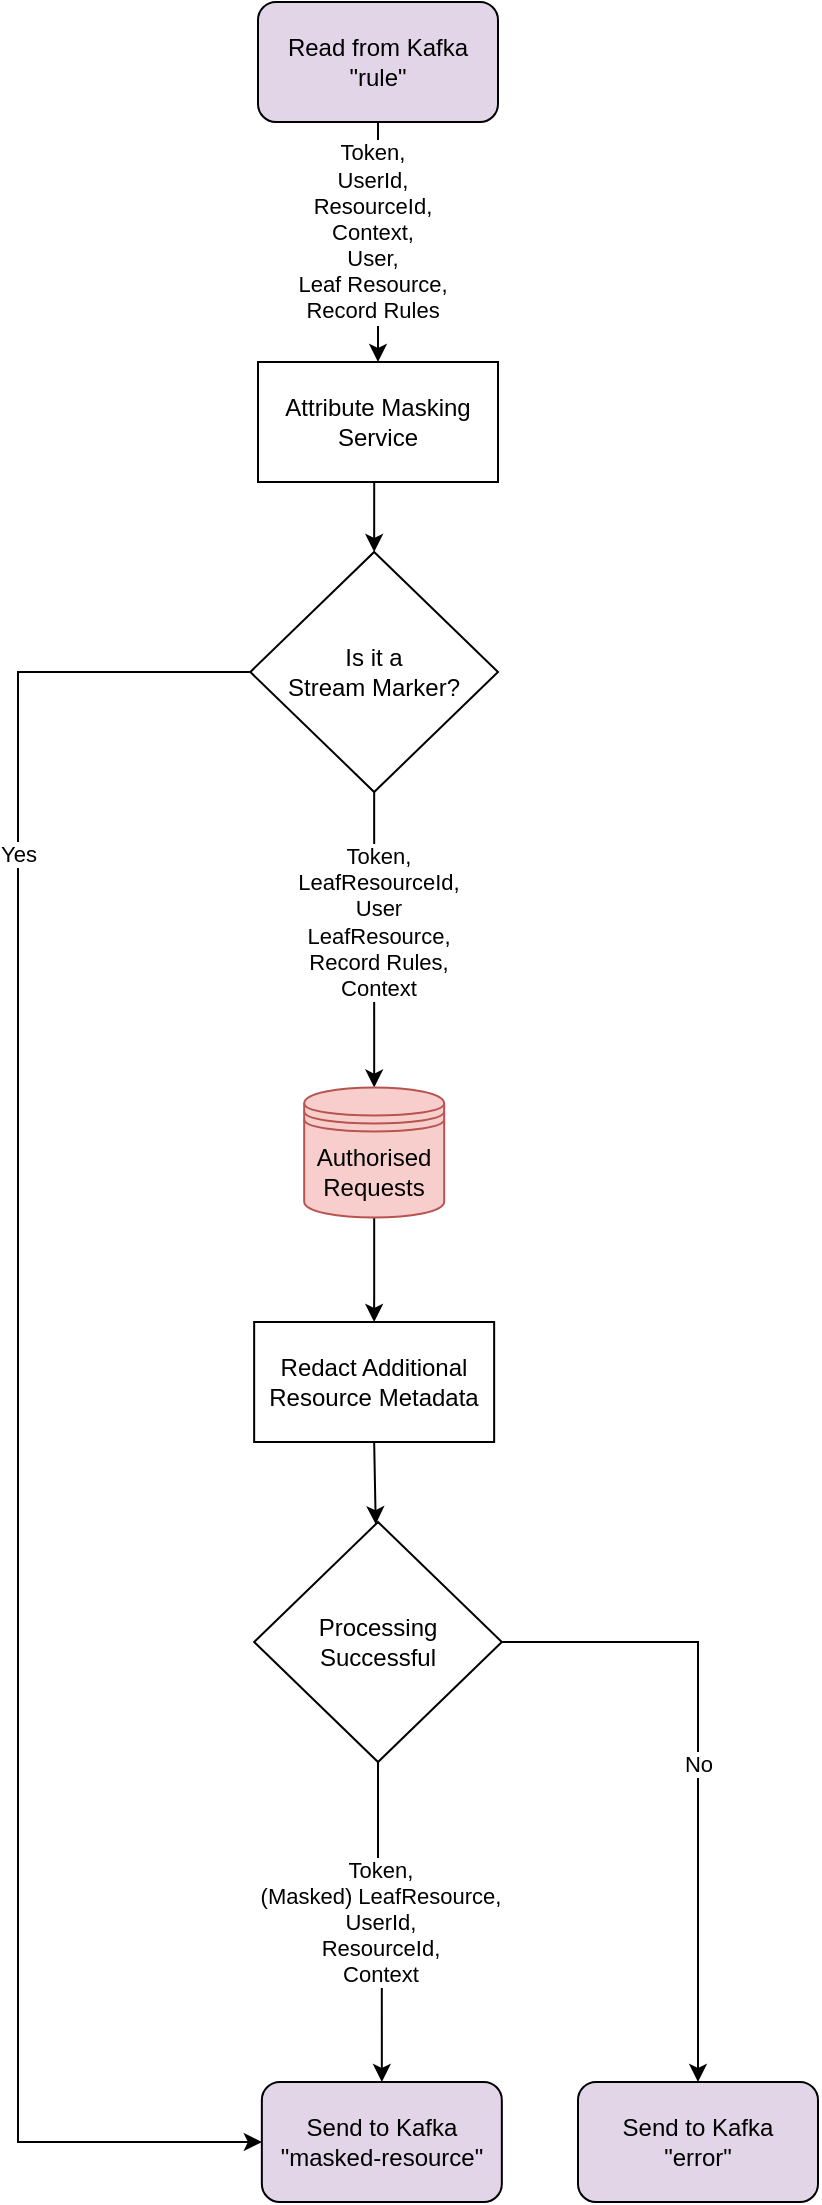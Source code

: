 <mxfile version="14.8.1" type="device"><diagram id="lWRe2f4_AiHqAnIAeXp1" name="Page-1"><mxGraphModel dx="2062" dy="1122" grid="1" gridSize="10" guides="1" tooltips="1" connect="1" arrows="1" fold="1" page="1" pageScale="1" pageWidth="827" pageHeight="1169" background="#ffffff" math="0" shadow="0"><root><mxCell id="0"/><mxCell id="1" parent="0"/><mxCell id="oZyTMZYtAXs1u3VE4Ej2-74" style="edgeStyle=orthogonalEdgeStyle;rounded=0;orthogonalLoop=1;jettySize=auto;html=1;exitX=0.5;exitY=1;exitDx=0;exitDy=0;entryX=0.5;entryY=0;entryDx=0;entryDy=0;" parent="1" source="oZyTMZYtAXs1u3VE4Ej2-63" target="oZyTMZYtAXs1u3VE4Ej2-73" edge="1"><mxGeometry relative="1" as="geometry"/></mxCell><mxCell id="oZyTMZYtAXs1u3VE4Ej2-63" value="Attribute Masking Service" style="rounded=0;whiteSpace=wrap;html=1;" parent="1" vertex="1"><mxGeometry x="220.0" y="540" width="120" height="60" as="geometry"/></mxCell><mxCell id="oZyTMZYtAXs1u3VE4Ej2-65" style="edgeStyle=orthogonalEdgeStyle;rounded=0;orthogonalLoop=1;jettySize=auto;html=1;exitX=0.5;exitY=1;exitDx=0;exitDy=0;entryX=0.5;entryY=0;entryDx=0;entryDy=0;" parent="1" source="oZyTMZYtAXs1u3VE4Ej2-64" target="oZyTMZYtAXs1u3VE4Ej2-63" edge="1"><mxGeometry relative="1" as="geometry"/></mxCell><mxCell id="emOmZ1jwaG1Uoyf71ebE-11" value="&lt;span style=&quot;font-family: &amp;#34;helvetica&amp;#34;&quot;&gt;Token,&lt;/span&gt;&lt;br style=&quot;font-family: &amp;#34;helvetica&amp;#34;&quot;&gt;&lt;span style=&quot;font-family: &amp;#34;helvetica&amp;#34;&quot;&gt;UserId,&lt;/span&gt;&lt;br style=&quot;font-family: &amp;#34;helvetica&amp;#34;&quot;&gt;&lt;span style=&quot;font-family: &amp;#34;helvetica&amp;#34;&quot;&gt;ResourceId,&lt;/span&gt;&lt;br style=&quot;font-family: &amp;#34;helvetica&amp;#34;&quot;&gt;&lt;span style=&quot;font-family: &amp;#34;helvetica&amp;#34;&quot;&gt;Context,&lt;/span&gt;&lt;br style=&quot;font-family: &amp;#34;helvetica&amp;#34;&quot;&gt;&lt;span style=&quot;font-family: &amp;#34;helvetica&amp;#34;&quot;&gt;User,&lt;/span&gt;&lt;br style=&quot;font-family: &amp;#34;helvetica&amp;#34;&quot;&gt;&lt;span style=&quot;font-family: &amp;#34;helvetica&amp;#34;&quot;&gt;Leaf Resource,&lt;br&gt;Record Rules&lt;br&gt;&lt;/span&gt;" style="edgeLabel;html=1;align=center;verticalAlign=middle;resizable=0;points=[];" parent="oZyTMZYtAXs1u3VE4Ej2-65" vertex="1" connectable="0"><mxGeometry x="-0.233" y="-3" relative="1" as="geometry"><mxPoint y="9" as="offset"/></mxGeometry></mxCell><mxCell id="oZyTMZYtAXs1u3VE4Ej2-64" value="&lt;div&gt;Read from Kafka&lt;/div&gt;&lt;div&gt;&quot;rule&quot;&lt;br&gt;&lt;/div&gt;" style="rounded=1;whiteSpace=wrap;html=1;fillColor=#E1D5E7;" parent="1" vertex="1"><mxGeometry x="220" y="360" width="120" height="60" as="geometry"/></mxCell><mxCell id="cmhVsMMkOoJrW_JN44RO-5" style="edgeStyle=orthogonalEdgeStyle;rounded=0;orthogonalLoop=1;jettySize=auto;html=1;exitX=0;exitY=0.5;exitDx=0;exitDy=0;entryX=0;entryY=0.5;entryDx=0;entryDy=0;" parent="1" source="oZyTMZYtAXs1u3VE4Ej2-73" target="oZyTMZYtAXs1u3VE4Ej2-76" edge="1"><mxGeometry relative="1" as="geometry"><Array as="points"><mxPoint x="100" y="695"/><mxPoint x="100" y="1430"/></Array></mxGeometry></mxCell><mxCell id="2" value="Yes" style="edgeLabel;html=1;align=center;verticalAlign=middle;resizable=0;points=[];" parent="cmhVsMMkOoJrW_JN44RO-5" vertex="1" connectable="0"><mxGeometry x="-0.726" y="73" relative="1" as="geometry"><mxPoint x="-73" y="73" as="offset"/></mxGeometry></mxCell><mxCell id="cmhVsMMkOoJrW_JN44RO-6" style="edgeStyle=orthogonalEdgeStyle;rounded=0;orthogonalLoop=1;jettySize=auto;html=1;exitX=0.5;exitY=1;exitDx=0;exitDy=0;entryX=0.5;entryY=0;entryDx=0;entryDy=0;" parent="1" source="oZyTMZYtAXs1u3VE4Ej2-73" target="D1O1iKfWJfiET4YTJFRm-7" edge="1"><mxGeometry relative="1" as="geometry"/></mxCell><mxCell id="cmhVsMMkOoJrW_JN44RO-7" value="Token,&lt;br&gt;LeafResourceId,&lt;br&gt;User&lt;br&gt;LeafResource,&lt;br&gt;Record Rules,&lt;br&gt;Context" style="edgeLabel;html=1;align=center;verticalAlign=middle;resizable=0;points=[];" parent="cmhVsMMkOoJrW_JN44RO-6" vertex="1" connectable="0"><mxGeometry x="-0.256" y="1" relative="1" as="geometry"><mxPoint x="1" y="10" as="offset"/></mxGeometry></mxCell><mxCell id="oZyTMZYtAXs1u3VE4Ej2-73" value="Is it a &lt;br&gt;Stream Marker?" style="rhombus;whiteSpace=wrap;html=1;" parent="1" vertex="1"><mxGeometry x="216.17" y="635" width="123.83" height="120" as="geometry"/></mxCell><mxCell id="oZyTMZYtAXs1u3VE4Ej2-76" value="&lt;div&gt;Send to Kafka&lt;/div&gt;&lt;div&gt;&quot;masked-resource&quot;&lt;br&gt;&lt;/div&gt;" style="rounded=1;whiteSpace=wrap;html=1;fillColor=#E1D5E7;" parent="1" vertex="1"><mxGeometry x="221.92" y="1400" width="120" height="60" as="geometry"/></mxCell><mxCell id="oZyTMZYtAXs1u3VE4Ej2-80" value="Redact Additional Resource Metadata" style="rounded=0;whiteSpace=wrap;html=1;" parent="1" vertex="1"><mxGeometry x="218.08" y="1020" width="120" height="60" as="geometry"/></mxCell><mxCell id="cmhVsMMkOoJrW_JN44RO-4" style="edgeStyle=orthogonalEdgeStyle;rounded=0;orthogonalLoop=1;jettySize=auto;html=1;exitX=0.5;exitY=1;exitDx=0;exitDy=0;entryX=0.5;entryY=0;entryDx=0;entryDy=0;" parent="1" source="D1O1iKfWJfiET4YTJFRm-7" target="oZyTMZYtAXs1u3VE4Ej2-80" edge="1"><mxGeometry relative="1" as="geometry"/></mxCell><mxCell id="D1O1iKfWJfiET4YTJFRm-7" value="Authorised Requests" style="shape=datastore;whiteSpace=wrap;html=1;fillColor=#f8cecc;strokeColor=#b85450;" parent="1" vertex="1"><mxGeometry x="243.09" y="902.78" width="70" height="65" as="geometry"/></mxCell><mxCell id="6mC7acWIOO6ieJcWxAfC-17" value="No" style="edgeStyle=orthogonalEdgeStyle;rounded=0;orthogonalLoop=1;jettySize=auto;html=1;exitX=1;exitY=0.5;exitDx=0;exitDy=0;entryX=0.5;entryY=0;entryDx=0;entryDy=0;" edge="1" parent="1" source="3" target="8"><mxGeometry relative="1" as="geometry"/></mxCell><mxCell id="6mC7acWIOO6ieJcWxAfC-18" value="&lt;span style=&quot;color: rgb(0 , 0 , 0) ; font-family: &amp;#34;helvetica&amp;#34; ; font-size: 11px ; font-style: normal ; font-weight: 400 ; letter-spacing: normal ; text-align: center ; text-indent: 0px ; text-transform: none ; word-spacing: 0px ; background-color: rgb(255 , 255 , 255) ; display: inline ; float: none&quot;&gt;Token,&lt;/span&gt;&lt;br style=&quot;color: rgb(0 , 0 , 0) ; font-family: &amp;#34;helvetica&amp;#34; ; font-size: 11px ; font-style: normal ; font-weight: 400 ; letter-spacing: normal ; text-align: center ; text-indent: 0px ; text-transform: none ; word-spacing: 0px&quot;&gt;&lt;span style=&quot;color: rgb(0 , 0 , 0) ; font-family: &amp;#34;helvetica&amp;#34; ; font-size: 11px ; font-style: normal ; font-weight: 400 ; letter-spacing: normal ; text-align: center ; text-indent: 0px ; text-transform: none ; word-spacing: 0px ; background-color: rgb(255 , 255 , 255) ; display: inline ; float: none&quot;&gt;(Masked) LeafResource,&lt;/span&gt;&lt;br style=&quot;color: rgb(0 , 0 , 0) ; font-family: &amp;#34;helvetica&amp;#34; ; font-size: 11px ; font-style: normal ; font-weight: 400 ; letter-spacing: normal ; text-align: center ; text-indent: 0px ; text-transform: none ; word-spacing: 0px&quot;&gt;&lt;span style=&quot;color: rgb(0 , 0 , 0) ; font-family: &amp;#34;helvetica&amp;#34; ; font-size: 11px ; font-style: normal ; font-weight: 400 ; letter-spacing: normal ; text-align: center ; text-indent: 0px ; text-transform: none ; word-spacing: 0px ; background-color: rgb(255 , 255 , 255) ; display: inline ; float: none&quot;&gt;UserId,&lt;/span&gt;&lt;br style=&quot;color: rgb(0 , 0 , 0) ; font-family: &amp;#34;helvetica&amp;#34; ; font-size: 11px ; font-style: normal ; font-weight: 400 ; letter-spacing: normal ; text-align: center ; text-indent: 0px ; text-transform: none ; word-spacing: 0px&quot;&gt;&lt;span style=&quot;color: rgb(0 , 0 , 0) ; font-family: &amp;#34;helvetica&amp;#34; ; font-size: 11px ; font-style: normal ; font-weight: 400 ; letter-spacing: normal ; text-align: center ; text-indent: 0px ; text-transform: none ; word-spacing: 0px ; background-color: rgb(255 , 255 , 255) ; display: inline ; float: none&quot;&gt;ResourceId,&lt;/span&gt;&lt;br style=&quot;color: rgb(0 , 0 , 0) ; font-family: &amp;#34;helvetica&amp;#34; ; font-size: 11px ; font-style: normal ; font-weight: 400 ; letter-spacing: normal ; text-align: center ; text-indent: 0px ; text-transform: none ; word-spacing: 0px&quot;&gt;&lt;span style=&quot;color: rgb(0 , 0 , 0) ; font-family: &amp;#34;helvetica&amp;#34; ; font-size: 11px ; font-style: normal ; font-weight: 400 ; letter-spacing: normal ; text-align: center ; text-indent: 0px ; text-transform: none ; word-spacing: 0px ; background-color: rgb(255 , 255 , 255) ; display: inline ; float: none&quot;&gt;Context&lt;/span&gt;" style="edgeStyle=orthogonalEdgeStyle;rounded=0;orthogonalLoop=1;jettySize=auto;html=1;exitX=0.5;exitY=1;exitDx=0;exitDy=0;entryX=0.5;entryY=0;entryDx=0;entryDy=0;" edge="1" parent="1" source="3" target="oZyTMZYtAXs1u3VE4Ej2-76"><mxGeometry relative="1" as="geometry"/></mxCell><mxCell id="3" value="Processing &lt;br&gt;Successful" style="rhombus;whiteSpace=wrap;html=1;" parent="1" vertex="1"><mxGeometry x="218.09" y="1120" width="123.83" height="120" as="geometry"/></mxCell><mxCell id="8" value="&lt;div&gt;Send to Kafka&lt;/div&gt;&lt;div&gt;&quot;error&quot;&lt;br&gt;&lt;/div&gt;" style="rounded=1;whiteSpace=wrap;html=1;fillColor=#E1D5E7;" parent="1" vertex="1"><mxGeometry x="380" y="1400" width="120" height="60" as="geometry"/></mxCell><mxCell id="rse0-4cznbieRAgbBgXQ-17" value="" style="endArrow=classic;html=1;exitX=0.5;exitY=1;exitDx=0;exitDy=0;" parent="1" source="oZyTMZYtAXs1u3VE4Ej2-80" target="3" edge="1"><mxGeometry width="50" height="50" relative="1" as="geometry"><mxPoint x="390" y="1250" as="sourcePoint"/><mxPoint x="440" y="1200" as="targetPoint"/></mxGeometry></mxCell></root></mxGraphModel></diagram></mxfile>
